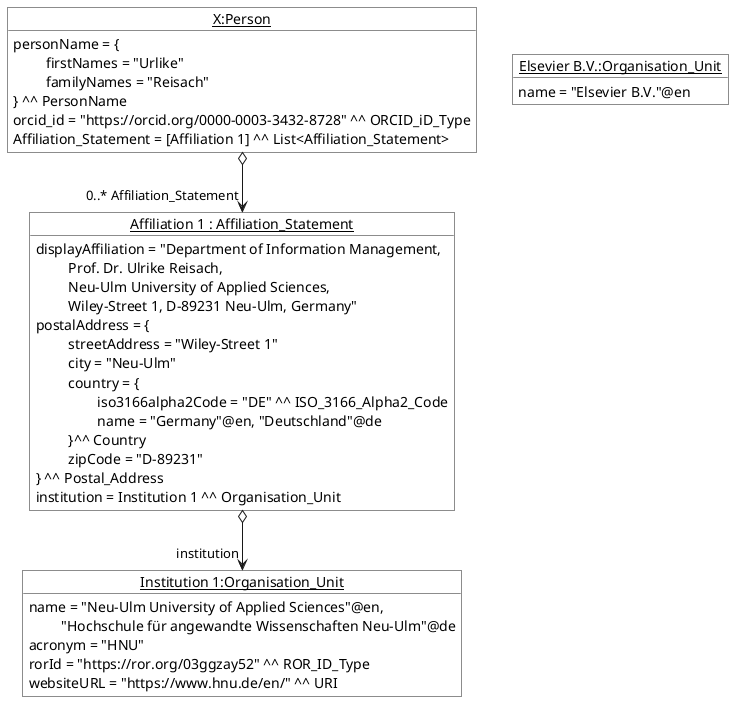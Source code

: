 @startuml
	!startsub person
	object "<u>X:Person</u>" as X #ffffff {
           personName = {
           \t firstNames = "Urlike"
           \t familyNames = "Reisach"
           } ^^ PersonName
           orcid_id = "https://orcid.org/0000-0003-3432-8728" ^^ ORCID_iD_Type
           Affiliation_Statement = [Affiliation 1] ^^ List<Affiliation_Statement>
        }
    !endsub

    !startsub ins
    object "<u>Institution 1:Organisation_Unit</u>" as Ins1 #ffffff {
    	    name = "Neu-Ulm University of Applied Sciences"@en,
    	    \t "Hochschule für angewandte Wissenschaften Neu-Ulm"@de
            acronym = "HNU"
            rorId = "https://ror.org/03ggzay52" ^^ ROR_ID_Type
            websiteURL = "https://www.hnu.de/en/" ^^ URI
    	}
    !endsub


    !startsub elsevier
    object "<u>Elsevier B.V.:Organisation_Unit</u>" as Elsevier #ffffff {
            name = "Elsevier B.V."@en
        }
    !endsub

    !startsub Affiliation_Statement
    object "<u>Affiliation 1 : Affiliation_Statement</u>" as Aff1 #ffffff {
            displayAffiliation = "Department of Information Management,
            \t Prof. Dr. Ulrike Reisach,
            \t Neu-Ulm University of Applied Sciences,
            \t Wiley-Street 1, D-89231 Neu-Ulm, Germany"
            postalAddress = {
            \t streetAddress = "Wiley-Street 1"
            \t city = "Neu-Ulm"
            \t country = {
                        \t\t iso3166alpha2Code = "DE" ^^ ISO_3166_Alpha2_Code
                        \t\t name = "Germany"@en, "Deutschland"@de
                        \t }^^ Country
            \t zipCode = "D-89231"
            } ^^ Postal_Address
            institution = Institution 1 ^^ Organisation_Unit
        }
    !endsub

    !startsub Affiliation_Statement
        Aff1 o--> "institution" Ins1
    !endsub
    !startsub Affiliation_Statement
        X o--> "0..* Affiliation_Statement" Aff1
    !endsub


@enduml